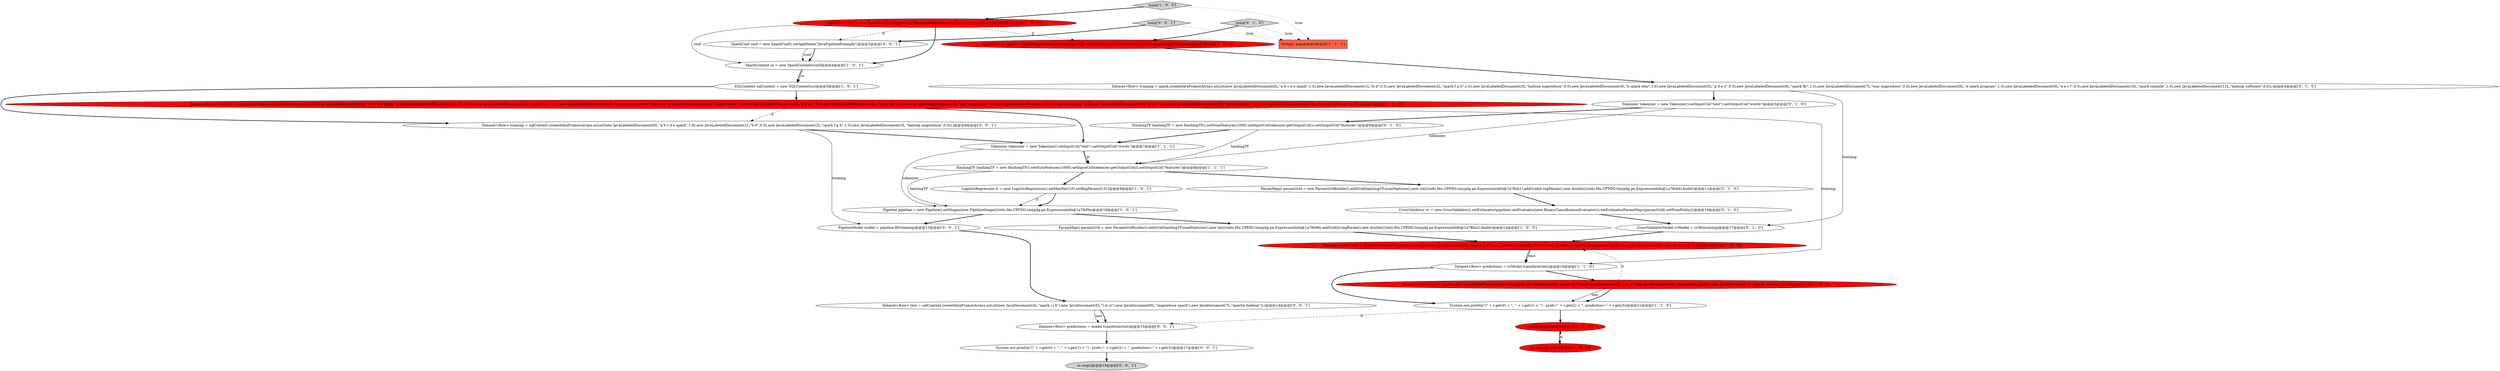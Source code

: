 digraph {
5 [style = filled, label = "Tokenizer tokenizer = new Tokenizer().setInputCol(\"text\").setOutputCol(\"words\")@@@7@@@['1', '1', '1']", fillcolor = white, shape = ellipse image = "AAA0AAABBB1BBB"];
2 [style = filled, label = "main['1', '0', '0']", fillcolor = lightgray, shape = diamond image = "AAA0AAABBB1BBB"];
16 [style = filled, label = "sc.stop()@@@25@@@['1', '0', '0']", fillcolor = red, shape = ellipse image = "AAA1AAABBB1BBB"];
25 [style = filled, label = "SparkConf conf = new SparkConf().setAppName(\"JavaPipelineExample\")@@@3@@@['0', '0', '1']", fillcolor = white, shape = ellipse image = "AAA0AAABBB3BBB"];
31 [style = filled, label = "Dataset<Row> training = sqlContext.createDataFrame(Arrays.asList(new JavaLabeledDocument(0L,\"a b c d e spark\",1.0),new JavaLabeledDocument(1L,\"b d\",0.0),new JavaLabeledDocument(2L,\"spark f g h\",1.0),new JavaLabeledDocument(3L,\"hadoop mapreduce\",0.0)),)@@@6@@@['0', '0', '1']", fillcolor = white, shape = ellipse image = "AAA0AAABBB3BBB"];
9 [style = filled, label = "SQLContext sqlContext = new SQLContext(sc)@@@5@@@['1', '0', '1']", fillcolor = white, shape = ellipse image = "AAA0AAABBB1BBB"];
6 [style = filled, label = "Dataset<Row> training = sqlContext.createDataFrame(Arrays.asList(new JavaLabeledDocument(0L,\"a b c d e spark\",1.0),new JavaLabeledDocument(1L,\"b d\",0.0),new JavaLabeledDocument(2L,\"spark f g h\",1.0),new JavaLabeledDocument(3L,\"hadoop mapreduce\",0.0),new JavaLabeledDocument(4L,\"b spark who\",1.0),new JavaLabeledDocument(5L,\"g d a y\",0.0),new JavaLabeledDocument(6L,\"spark fly\",1.0),new JavaLabeledDocument(7L,\"was mapreduce\",0.0),new JavaLabeledDocument(8L,\"e spark program\",1.0),new JavaLabeledDocument(9L,\"a e c l\",0.0),new JavaLabeledDocument(10L,\"spark compile\",1.0),new JavaLabeledDocument(11L,\"hadoop software\",0.0)),)@@@6@@@['1', '0', '0']", fillcolor = red, shape = ellipse image = "AAA1AAABBB1BBB"];
17 [style = filled, label = "CrossValidator cv = new CrossValidator().setEstimator(pipeline).setEvaluator(new BinaryClassificationEvaluator()).setEstimatorParamMaps(paramGrid).setNumFolds(2)@@@16@@@['0', '1', '0']", fillcolor = white, shape = ellipse image = "AAA0AAABBB2BBB"];
26 [style = filled, label = "PipelineModel model = pipeline.fit(training)@@@13@@@['0', '0', '1']", fillcolor = white, shape = ellipse image = "AAA0AAABBB3BBB"];
27 [style = filled, label = "Dataset<Row> test = sqlContext.createDataFrame(Arrays.asList(new JavaDocument(4L,\"spark i j k\"),new JavaDocument(5L,\"l m n\"),new JavaDocument(6L,\"mapreduce spark\"),new JavaDocument(7L,\"apache hadoop\")),)@@@14@@@['0', '0', '1']", fillcolor = white, shape = ellipse image = "AAA0AAABBB3BBB"];
20 [style = filled, label = "main['0', '1', '0']", fillcolor = lightgray, shape = diamond image = "AAA0AAABBB2BBB"];
23 [style = filled, label = "SparkSession spark = SparkSession.builder().appName(\"JavaModelSelectionViaCrossValidationExample\").getOrCreate()@@@3@@@['0', '1', '0']", fillcolor = red, shape = ellipse image = "AAA1AAABBB2BBB"];
24 [style = filled, label = "Tokenizer tokenizer = new Tokenizer().setInputCol(\"text\").setOutputCol(\"words\")@@@5@@@['0', '1', '0']", fillcolor = white, shape = ellipse image = "AAA0AAABBB2BBB"];
8 [style = filled, label = "Dataset<Row> predictions = cvModel.transform(test)@@@19@@@['1', '1', '0']", fillcolor = white, shape = ellipse image = "AAA0AAABBB1BBB"];
29 [style = filled, label = "main['0', '0', '1']", fillcolor = lightgray, shape = diamond image = "AAA0AAABBB3BBB"];
28 [style = filled, label = "sc.stop()@@@19@@@['0', '0', '1']", fillcolor = lightgray, shape = ellipse image = "AAA0AAABBB3BBB"];
11 [style = filled, label = "HashingTF hashingTF = new HashingTF().setNumFeatures(1000).setInputCol(tokenizer.getOutputCol()).setOutputCol(\"features\")@@@8@@@['1', '1', '1']", fillcolor = white, shape = ellipse image = "AAA0AAABBB1BBB"];
4 [style = filled, label = "SparkContext sc = new SparkContext(conf)@@@4@@@['1', '0', '1']", fillcolor = white, shape = ellipse image = "AAA0AAABBB1BBB"];
14 [style = filled, label = "spark.stop()@@@23@@@['1', '1', '0']", fillcolor = red, shape = ellipse image = "AAA1AAABBB1BBB"];
19 [style = filled, label = "CrossValidatorModel cvModel = cv.fit(training)@@@17@@@['0', '1', '0']", fillcolor = white, shape = ellipse image = "AAA0AAABBB2BBB"];
7 [style = filled, label = "Dataset<Row> test = sqlContext.createDataFrame(Arrays.asList(new JavaDocument(4L,\"spark i j k\"),new JavaDocument(5L,\"l m n\"),new JavaDocument(6L,\"mapreduce spark\"),new JavaDocument(7L,\"apache hadoop\")),)@@@20@@@['1', '0', '0']", fillcolor = red, shape = ellipse image = "AAA1AAABBB1BBB"];
18 [style = filled, label = "HashingTF hashingTF = new HashingTF().setNumFeatures(1000).setInputCol(tokenizer.getOutputCol()).setOutputCol(\"features\")@@@6@@@['0', '1', '0']", fillcolor = white, shape = ellipse image = "AAA0AAABBB2BBB"];
10 [style = filled, label = "System.out.println(\"(\" + r.get(0) + \", \" + r.get(1) + \") - prob=\" + r.get(2) + \", prediction=\" + r.get(3))@@@21@@@['1', '1', '0']", fillcolor = white, shape = ellipse image = "AAA0AAABBB1BBB"];
32 [style = filled, label = "System.out.println(\"(\" + r.get(0) + \", \" + r.get(1) + \") - prob=\" + r.get(2) + \", prediction=\" + r.get(3))@@@17@@@['0', '0', '1']", fillcolor = white, shape = ellipse image = "AAA0AAABBB3BBB"];
1 [style = filled, label = "Dataset<Row> test = spark.createDataFrame(Arrays.asList(new JavaDocument(4L,\"spark i j k\"),new JavaDocument(5L,\"l m n\"),new JavaDocument(6L,\"mapreduce spark\"),new JavaDocument(7L,\"apache hadoop\")),)@@@18@@@['1', '1', '0']", fillcolor = red, shape = ellipse image = "AAA1AAABBB1BBB"];
0 [style = filled, label = "SparkConf conf = new SparkConf().setAppName(\"JavaModelSelectionViaCrossValidationExample\")@@@3@@@['1', '0', '0']", fillcolor = red, shape = ellipse image = "AAA1AAABBB1BBB"];
15 [style = filled, label = "LogisticRegression lr = new LogisticRegression().setMaxIter(10).setRegParam(0.01)@@@9@@@['1', '0', '1']", fillcolor = white, shape = ellipse image = "AAA0AAABBB1BBB"];
21 [style = filled, label = "Dataset<Row> training = spark.createDataFrame(Arrays.asList(new JavaLabeledDocument(0L,\"a b c d e spark\",1.0),new JavaLabeledDocument(1L,\"b d\",0.0),new JavaLabeledDocument(2L,\"spark f g h\",1.0),new JavaLabeledDocument(3L,\"hadoop mapreduce\",0.0),new JavaLabeledDocument(4L,\"b spark who\",1.0),new JavaLabeledDocument(5L,\"g d a y\",0.0),new JavaLabeledDocument(6L,\"spark fly\",1.0),new JavaLabeledDocument(7L,\"was mapreduce\",0.0),new JavaLabeledDocument(8L,\"e spark program\",1.0),new JavaLabeledDocument(9L,\"a e c l\",0.0),new JavaLabeledDocument(10L,\"spark compile\",1.0),new JavaLabeledDocument(11L,\"hadoop software\",0.0)),)@@@4@@@['0', '1', '0']", fillcolor = white, shape = ellipse image = "AAA0AAABBB2BBB"];
30 [style = filled, label = "Dataset<Row> predictions = model.transform(test)@@@15@@@['0', '0', '1']", fillcolor = white, shape = ellipse image = "AAA0AAABBB3BBB"];
12 [style = filled, label = "String(( args@@@2@@@['1', '1', '1']", fillcolor = tomato, shape = box image = "AAA0AAABBB1BBB"];
3 [style = filled, label = "ParamMap(( paramGrid = new ParamGridBuilder().addGrid(hashingTF.numFeatures(),new int((((edu.fdu.CPPDG.tinypdg.pe.ExpressionInfo@1a78b98).addGrid(lr.regParam(),new double((((edu.fdu.CPPDG.tinypdg.pe.ExpressionInfo@1a78ba2).build()@@@13@@@['1', '0', '0']", fillcolor = white, shape = ellipse image = "AAA0AAABBB1BBB"];
13 [style = filled, label = "Pipeline pipeline = new Pipeline().setStages(new PipelineStage((((edu.fdu.CPPDG.tinypdg.pe.ExpressionInfo@1a78d9a)@@@10@@@['1', '0', '1']", fillcolor = white, shape = ellipse image = "AAA0AAABBB1BBB"];
22 [style = filled, label = "ParamMap(( paramGrid = new ParamGridBuilder().addGrid(hashingTF.numFeatures(),new int((((edu.fdu.CPPDG.tinypdg.pe.ExpressionInfo@1a78cb1).addGrid(lr.regParam(),new double((((edu.fdu.CPPDG.tinypdg.pe.ExpressionInfo@1a78cbb).build()@@@11@@@['0', '1', '0']", fillcolor = white, shape = ellipse image = "AAA0AAABBB2BBB"];
14->16 [style = bold, label=""];
4->9 [style = bold, label=""];
8->10 [style = bold, label=""];
5->13 [style = solid, label="tokenizer"];
7->10 [style = solid, label="test"];
15->13 [style = bold, label=""];
11->13 [style = solid, label="hashingTF"];
1->8 [style = bold, label=""];
3->1 [style = bold, label=""];
10->14 [style = bold, label=""];
7->10 [style = bold, label=""];
7->1 [style = dashed, label="0"];
9->31 [style = bold, label=""];
0->23 [style = dashed, label="0"];
31->5 [style = bold, label=""];
27->30 [style = bold, label=""];
25->4 [style = bold, label=""];
29->25 [style = bold, label=""];
21->19 [style = solid, label="training"];
30->32 [style = bold, label=""];
6->31 [style = dashed, label="0"];
21->24 [style = bold, label=""];
29->12 [style = dotted, label="true"];
1->8 [style = solid, label="test"];
24->18 [style = bold, label=""];
17->19 [style = bold, label=""];
11->15 [style = bold, label=""];
8->7 [style = bold, label=""];
9->6 [style = bold, label=""];
25->4 [style = solid, label="conf"];
5->11 [style = solid, label="lr"];
6->5 [style = bold, label=""];
19->1 [style = bold, label=""];
26->27 [style = bold, label=""];
2->0 [style = bold, label=""];
10->30 [style = dashed, label="0"];
18->11 [style = solid, label="hashingTF"];
20->23 [style = bold, label=""];
13->3 [style = bold, label=""];
23->21 [style = bold, label=""];
0->25 [style = dashed, label="0"];
6->8 [style = solid, label="training"];
24->11 [style = solid, label="tokenizer"];
0->4 [style = bold, label=""];
13->26 [style = bold, label=""];
18->5 [style = bold, label=""];
16->14 [style = dashed, label="0"];
27->30 [style = solid, label="test"];
11->22 [style = bold, label=""];
2->12 [style = dotted, label="true"];
22->17 [style = bold, label=""];
15->13 [style = solid, label="lr"];
4->9 [style = solid, label="sc"];
5->11 [style = bold, label=""];
20->12 [style = dotted, label="true"];
0->4 [style = solid, label="conf"];
31->26 [style = solid, label="training"];
32->28 [style = bold, label=""];
}
